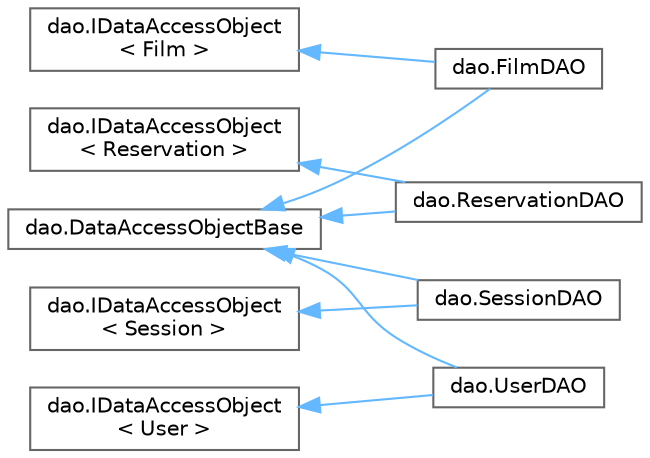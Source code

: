 digraph "Graphical Class Hierarchy"
{
 // LATEX_PDF_SIZE
  bgcolor="transparent";
  edge [fontname=Helvetica,fontsize=10,labelfontname=Helvetica,labelfontsize=10];
  node [fontname=Helvetica,fontsize=10,shape=box,height=0.2,width=0.4];
  rankdir="LR";
  Node0 [label="dao.DataAccessObjectBase",height=0.2,width=0.4,color="grey40", fillcolor="white", style="filled",URL="$classdao_1_1_data_access_object_base.html",tooltip=" "];
  Node0 -> Node1 [dir="back",color="steelblue1",style="solid"];
  Node1 [label="dao.FilmDAO",height=0.2,width=0.4,color="grey40", fillcolor="white", style="filled",URL="$classdao_1_1_film_d_a_o.html",tooltip=" "];
  Node0 -> Node3 [dir="back",color="steelblue1",style="solid"];
  Node3 [label="dao.ReservationDAO",height=0.2,width=0.4,color="grey40", fillcolor="white", style="filled",URL="$classdao_1_1_reservation_d_a_o.html",tooltip=" "];
  Node0 -> Node5 [dir="back",color="steelblue1",style="solid"];
  Node5 [label="dao.SessionDAO",height=0.2,width=0.4,color="grey40", fillcolor="white", style="filled",URL="$classdao_1_1_session_d_a_o.html",tooltip=" "];
  Node0 -> Node7 [dir="back",color="steelblue1",style="solid"];
  Node7 [label="dao.UserDAO",height=0.2,width=0.4,color="grey40", fillcolor="white", style="filled",URL="$classdao_1_1_user_d_a_o.html",tooltip=" "];
  Node2 [label="dao.IDataAccessObject\l\< Film \>",height=0.2,width=0.4,color="grey40", fillcolor="white", style="filled",URL="$interfacedao_1_1_i_data_access_object.html",tooltip=" "];
  Node2 -> Node1 [dir="back",color="steelblue1",style="solid"];
  Node4 [label="dao.IDataAccessObject\l\< Reservation \>",height=0.2,width=0.4,color="grey40", fillcolor="white", style="filled",URL="$interfacedao_1_1_i_data_access_object.html",tooltip=" "];
  Node4 -> Node3 [dir="back",color="steelblue1",style="solid"];
  Node6 [label="dao.IDataAccessObject\l\< Session \>",height=0.2,width=0.4,color="grey40", fillcolor="white", style="filled",URL="$interfacedao_1_1_i_data_access_object.html",tooltip=" "];
  Node6 -> Node5 [dir="back",color="steelblue1",style="solid"];
  Node8 [label="dao.IDataAccessObject\l\< User \>",height=0.2,width=0.4,color="grey40", fillcolor="white", style="filled",URL="$interfacedao_1_1_i_data_access_object.html",tooltip=" "];
  Node8 -> Node7 [dir="back",color="steelblue1",style="solid"];
}

